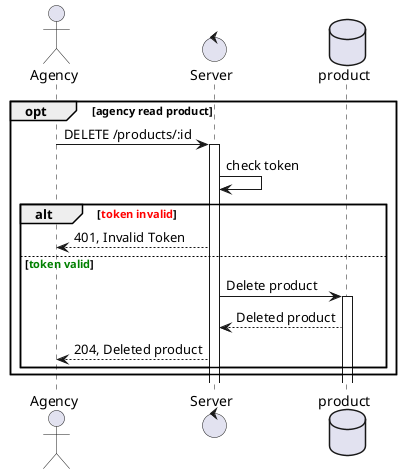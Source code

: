 @startuml agency read of owner product


actor Agency
control Server
database product

opt agency read product
  Agency -> Server: DELETE /products/:id
  activate Server
  Server -> Server: check token
  alt <font color="Red">token invalid</font>
    Agency <-- Server: 401, Invalid Token
  else <font color="Green">token valid</font>
    Server -> product: Delete product
    activate product
    Server <-- product: Deleted product
    Agency <-- Server: 204, Deleted product
  end
end


@enduml